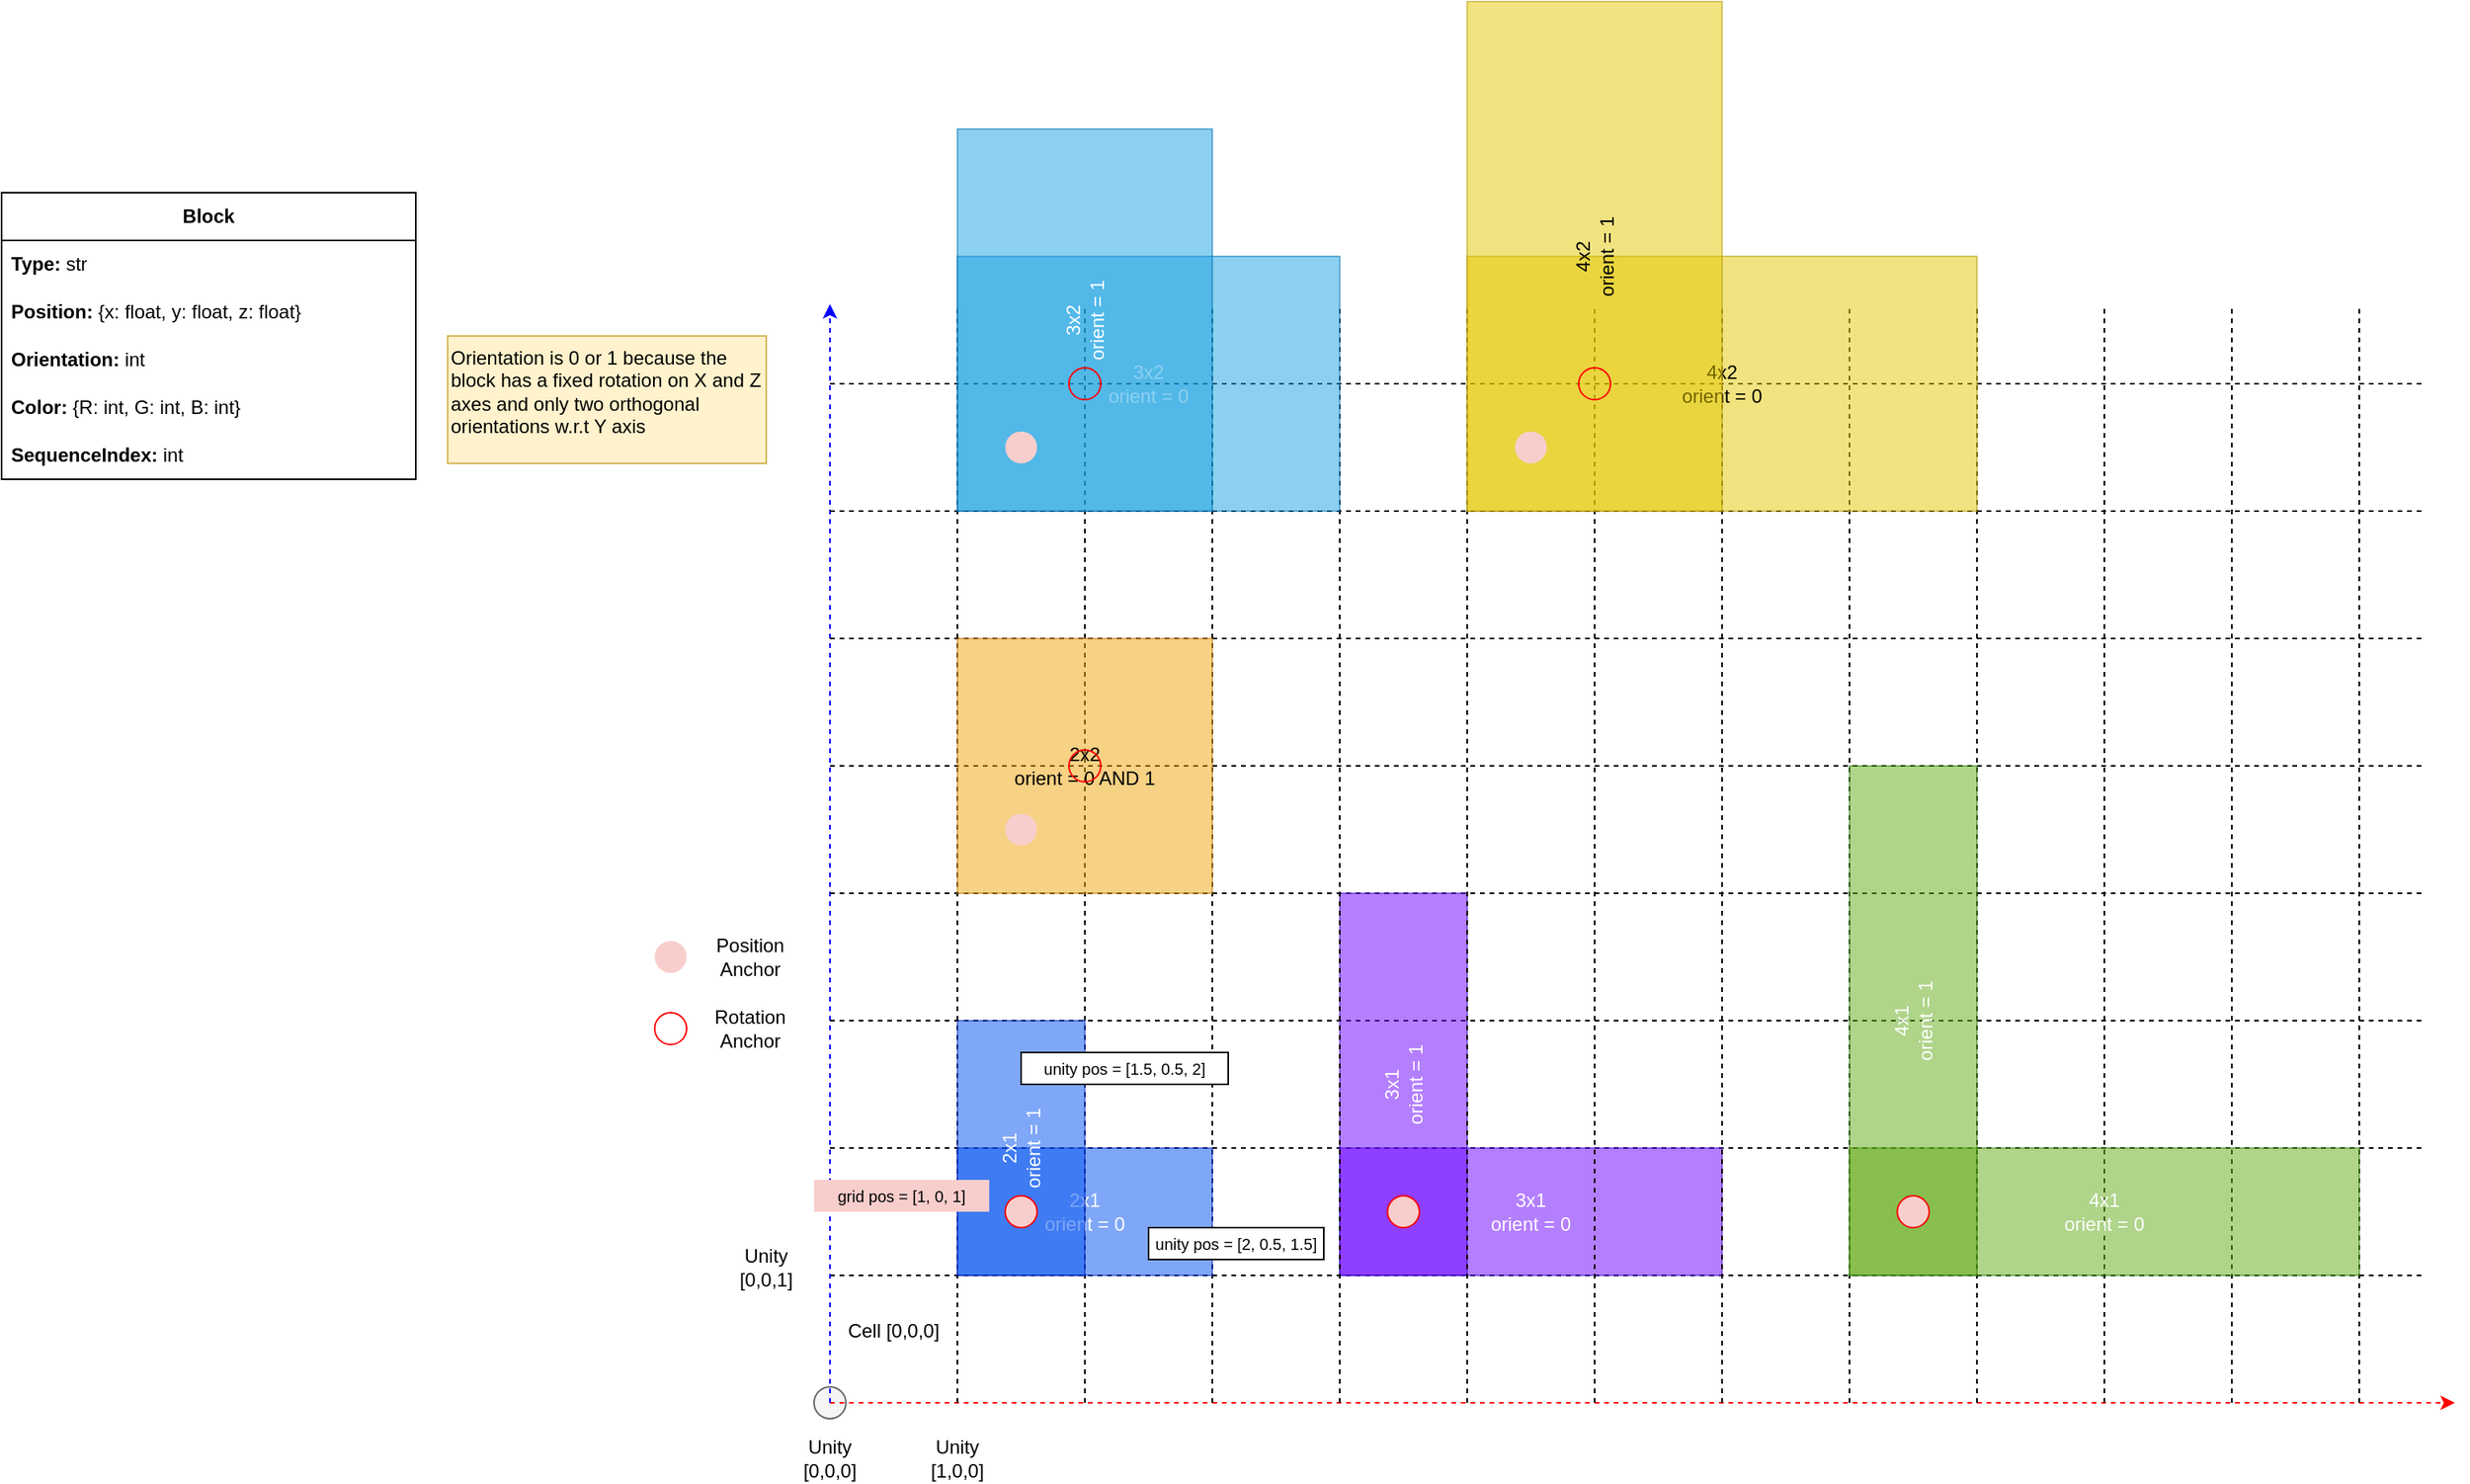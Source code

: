 <mxfile version="20.7.4" type="device" pages="3"><diagram id="F12JZfYXKcY45n_DoZql" name="Block Environment"><mxGraphModel dx="2060" dy="2082" grid="1" gridSize="10" guides="1" tooltips="1" connect="1" arrows="1" fold="1" page="1" pageScale="1" pageWidth="1600" pageHeight="900" math="0" shadow="0"><root><mxCell id="0"/><mxCell id="1" parent="0"/><mxCell id="68_xG1gNsQ3H1-Qj5Mpm-24" value="" style="ellipse;whiteSpace=wrap;html=1;aspect=fixed;connectable=0;allowArrows=0;fillColor=#f5f5f5;fontColor=#333333;strokeColor=#666666;" vertex="1" parent="1"><mxGeometry x="550" y="790" width="20" height="20" as="geometry"/></mxCell><mxCell id="hAvPR3kHlmy_cGv-ftQP-1" value="&lt;b&gt;Block&lt;/b&gt;" style="swimlane;fontStyle=0;childLayout=stackLayout;horizontal=1;startSize=30;horizontalStack=0;resizeParent=1;resizeParentMax=0;resizeLast=0;collapsible=1;marginBottom=0;whiteSpace=wrap;html=1;" parent="1" vertex="1"><mxGeometry x="40" y="40" width="260" height="180" as="geometry"/></mxCell><mxCell id="hAvPR3kHlmy_cGv-ftQP-2" value="&lt;b&gt;Type:&lt;/b&gt; str" style="text;strokeColor=none;fillColor=none;align=left;verticalAlign=middle;spacingLeft=4;spacingRight=4;overflow=hidden;points=[[0,0.5],[1,0.5]];portConstraint=eastwest;rotatable=0;whiteSpace=wrap;html=1;" parent="hAvPR3kHlmy_cGv-ftQP-1" vertex="1"><mxGeometry y="30" width="260" height="30" as="geometry"/></mxCell><mxCell id="hAvPR3kHlmy_cGv-ftQP-3" value="&lt;b&gt;Position:&lt;/b&gt; {x: float, y: float, z: float}&amp;nbsp;" style="text;strokeColor=none;fillColor=none;align=left;verticalAlign=middle;spacingLeft=4;spacingRight=4;overflow=hidden;points=[[0,0.5],[1,0.5]];portConstraint=eastwest;rotatable=0;whiteSpace=wrap;html=1;" parent="hAvPR3kHlmy_cGv-ftQP-1" vertex="1"><mxGeometry y="60" width="260" height="30" as="geometry"/></mxCell><mxCell id="KosSpZD3ncUlgxf-VwmN-1" value="&lt;b&gt;Orientation: &lt;/b&gt;int" style="text;strokeColor=none;fillColor=none;align=left;verticalAlign=middle;spacingLeft=4;spacingRight=4;overflow=hidden;points=[[0,0.5],[1,0.5]];portConstraint=eastwest;rotatable=0;whiteSpace=wrap;html=1;" parent="hAvPR3kHlmy_cGv-ftQP-1" vertex="1"><mxGeometry y="90" width="260" height="30" as="geometry"/></mxCell><mxCell id="hAvPR3kHlmy_cGv-ftQP-5" value="&lt;b&gt;Color:&lt;/b&gt;&amp;nbsp;{R: int, G: int, B: int}" style="text;strokeColor=none;fillColor=none;align=left;verticalAlign=middle;spacingLeft=4;spacingRight=4;overflow=hidden;points=[[0,0.5],[1,0.5]];portConstraint=eastwest;rotatable=0;whiteSpace=wrap;html=1;" parent="hAvPR3kHlmy_cGv-ftQP-1" vertex="1"><mxGeometry y="120" width="260" height="30" as="geometry"/></mxCell><mxCell id="hAvPR3kHlmy_cGv-ftQP-4" value="&lt;b&gt;SequenceIndex:&lt;/b&gt; int" style="text;strokeColor=none;fillColor=none;align=left;verticalAlign=middle;spacingLeft=4;spacingRight=4;overflow=hidden;points=[[0,0.5],[1,0.5]];portConstraint=eastwest;rotatable=0;whiteSpace=wrap;html=1;" parent="hAvPR3kHlmy_cGv-ftQP-1" vertex="1"><mxGeometry y="150" width="260" height="30" as="geometry"/></mxCell><mxCell id="gbmZhqpwLv1sCHuPzr3j-1" value="Orientation is 0 or 1 because the block has a fixed rotation on X and Z axes and only two orthogonal orientations w.r.t Y axis" style="rounded=0;whiteSpace=wrap;html=1;strokeColor=#d6b656;strokeWidth=1;fontSize=12;fillColor=#fff2cc;verticalAlign=top;align=left;" parent="1" vertex="1"><mxGeometry x="320" y="130" width="200" height="80" as="geometry"/></mxCell><mxCell id="68_xG1gNsQ3H1-Qj5Mpm-1" value="" style="endArrow=none;dashed=1;html=1;rounded=0;" edge="1" parent="1"><mxGeometry width="50" height="50" relative="1" as="geometry"><mxPoint x="560" y="720" as="sourcePoint"/><mxPoint x="1560" y="720" as="targetPoint"/></mxGeometry></mxCell><mxCell id="68_xG1gNsQ3H1-Qj5Mpm-2" value="" style="endArrow=classic;dashed=1;html=1;rounded=0;endFill=1;strokeColor=#FF0000;" edge="1" parent="1"><mxGeometry width="50" height="50" relative="1" as="geometry"><mxPoint x="560" y="800" as="sourcePoint"/><mxPoint x="1580" y="800" as="targetPoint"/></mxGeometry></mxCell><mxCell id="68_xG1gNsQ3H1-Qj5Mpm-4" value="" style="endArrow=classic;dashed=1;html=1;rounded=0;startArrow=none;strokeColor=#0000FF;endFill=1;" edge="1" parent="1"><mxGeometry width="50" height="50" relative="1" as="geometry"><mxPoint x="560" y="800" as="sourcePoint"/><mxPoint x="560" y="110" as="targetPoint"/></mxGeometry></mxCell><mxCell id="68_xG1gNsQ3H1-Qj5Mpm-6" value="" style="endArrow=none;dashed=1;html=1;rounded=0;" edge="1" parent="1"><mxGeometry width="50" height="50" relative="1" as="geometry"><mxPoint x="640" y="800" as="sourcePoint"/><mxPoint x="640" y="110" as="targetPoint"/></mxGeometry></mxCell><mxCell id="68_xG1gNsQ3H1-Qj5Mpm-7" value="" style="endArrow=none;dashed=1;html=1;rounded=0;" edge="1" parent="1"><mxGeometry width="50" height="50" relative="1" as="geometry"><mxPoint x="720" y="800" as="sourcePoint"/><mxPoint x="720" y="110" as="targetPoint"/></mxGeometry></mxCell><mxCell id="68_xG1gNsQ3H1-Qj5Mpm-8" value="" style="endArrow=none;dashed=1;html=1;rounded=0;" edge="1" parent="1"><mxGeometry width="50" height="50" relative="1" as="geometry"><mxPoint x="560" y="640" as="sourcePoint"/><mxPoint x="1560" y="640" as="targetPoint"/></mxGeometry></mxCell><mxCell id="68_xG1gNsQ3H1-Qj5Mpm-9" value="" style="endArrow=none;dashed=1;html=1;rounded=0;" edge="1" parent="1"><mxGeometry width="50" height="50" relative="1" as="geometry"><mxPoint x="560" y="560" as="sourcePoint"/><mxPoint x="1560" y="560" as="targetPoint"/></mxGeometry></mxCell><mxCell id="68_xG1gNsQ3H1-Qj5Mpm-10" value="" style="endArrow=none;dashed=1;html=1;rounded=0;" edge="1" parent="1"><mxGeometry width="50" height="50" relative="1" as="geometry"><mxPoint x="560" y="480" as="sourcePoint"/><mxPoint x="1560" y="480" as="targetPoint"/></mxGeometry></mxCell><mxCell id="68_xG1gNsQ3H1-Qj5Mpm-11" value="" style="endArrow=none;dashed=1;html=1;rounded=0;" edge="1" parent="1"><mxGeometry width="50" height="50" relative="1" as="geometry"><mxPoint x="800" y="800" as="sourcePoint"/><mxPoint x="800" y="110" as="targetPoint"/></mxGeometry></mxCell><mxCell id="68_xG1gNsQ3H1-Qj5Mpm-13" value="2x1&lt;br&gt;orient = 0" style="whiteSpace=wrap;html=1;fillColor=#0050ef;fontColor=#ffffff;strokeColor=#001DBC;opacity=50;" vertex="1" parent="1"><mxGeometry x="640" y="640" width="160" height="80" as="geometry"/></mxCell><mxCell id="68_xG1gNsQ3H1-Qj5Mpm-14" value="Cell [0,0,0]" style="text;html=1;strokeColor=none;fillColor=none;align=center;verticalAlign=middle;whiteSpace=wrap;rounded=0;" vertex="1" parent="1"><mxGeometry x="570" y="740" width="60" height="30" as="geometry"/></mxCell><mxCell id="68_xG1gNsQ3H1-Qj5Mpm-17" value="" style="ellipse;whiteSpace=wrap;html=1;aspect=fixed;fillColor=none;strokeColor=#FF0000;" vertex="1" parent="1"><mxGeometry x="450" y="555" width="20" height="20" as="geometry"/></mxCell><mxCell id="68_xG1gNsQ3H1-Qj5Mpm-18" value="Rotation Anchor" style="text;html=1;strokeColor=none;fillColor=none;align=center;verticalAlign=middle;whiteSpace=wrap;rounded=0;" vertex="1" parent="1"><mxGeometry x="480" y="550" width="60" height="30" as="geometry"/></mxCell><mxCell id="68_xG1gNsQ3H1-Qj5Mpm-20" value="2x1&lt;br&gt;orient = 1" style="whiteSpace=wrap;html=1;fillColor=#0050ef;fontColor=#ffffff;strokeColor=#001DBC;opacity=50;rotation=-90;" vertex="1" parent="1"><mxGeometry x="600" y="600" width="160" height="80" as="geometry"/></mxCell><mxCell id="68_xG1gNsQ3H1-Qj5Mpm-16" value="" style="ellipse;whiteSpace=wrap;html=1;aspect=fixed;fillColor=#f8cecc;strokeColor=#FF0000;" vertex="1" parent="1"><mxGeometry x="670" y="670" width="20" height="20" as="geometry"/></mxCell><mxCell id="68_xG1gNsQ3H1-Qj5Mpm-21" value="Unity [0,0,0]" style="text;html=1;strokeColor=none;fillColor=none;align=center;verticalAlign=middle;whiteSpace=wrap;rounded=0;" vertex="1" parent="1"><mxGeometry x="530" y="820" width="60" height="30" as="geometry"/></mxCell><mxCell id="68_xG1gNsQ3H1-Qj5Mpm-23" value="" style="endArrow=none;dashed=1;html=1;rounded=0;" edge="1" parent="1"><mxGeometry width="50" height="50" relative="1" as="geometry"><mxPoint x="560" y="800" as="sourcePoint"/><mxPoint x="560" y="800" as="targetPoint"/></mxGeometry></mxCell><mxCell id="68_xG1gNsQ3H1-Qj5Mpm-25" value="Unity [1,0,0]" style="text;html=1;strokeColor=none;fillColor=none;align=center;verticalAlign=middle;whiteSpace=wrap;rounded=0;" vertex="1" parent="1"><mxGeometry x="610" y="820" width="60" height="30" as="geometry"/></mxCell><mxCell id="68_xG1gNsQ3H1-Qj5Mpm-26" value="unity pos = [2, 0.5, 1.5]" style="rounded=0;whiteSpace=wrap;html=1;connectable=0;allowArrows=0;fontSize=10;" vertex="1" parent="1"><mxGeometry x="760" y="690" width="110" height="20" as="geometry"/></mxCell><mxCell id="68_xG1gNsQ3H1-Qj5Mpm-27" value="unity pos = [1.5, 0.5, 2]" style="rounded=0;whiteSpace=wrap;html=1;connectable=0;allowArrows=0;fontSize=10;" vertex="1" parent="1"><mxGeometry x="680" y="580" width="130" height="20" as="geometry"/></mxCell><mxCell id="68_xG1gNsQ3H1-Qj5Mpm-28" value="Unity [0,0,1]" style="text;html=1;strokeColor=none;fillColor=none;align=center;verticalAlign=middle;whiteSpace=wrap;rounded=0;" vertex="1" parent="1"><mxGeometry x="490" y="700" width="60" height="30" as="geometry"/></mxCell><mxCell id="68_xG1gNsQ3H1-Qj5Mpm-29" value="grid pos = [1, 0, 1]" style="rounded=0;whiteSpace=wrap;html=1;connectable=0;allowArrows=0;fontSize=10;fillColor=#f8cecc;strokeColor=none;" vertex="1" parent="1"><mxGeometry x="550" y="660" width="110" height="20" as="geometry"/></mxCell><mxCell id="68_xG1gNsQ3H1-Qj5Mpm-39" value="3x1&lt;br&gt;orient = 0" style="whiteSpace=wrap;html=1;fillColor=#6a00ff;fontColor=#ffffff;strokeColor=#3700CC;opacity=50;" vertex="1" parent="1"><mxGeometry x="880" y="640" width="240" height="80" as="geometry"/></mxCell><mxCell id="68_xG1gNsQ3H1-Qj5Mpm-40" value="3x1&lt;br&gt;orient = 1" style="whiteSpace=wrap;html=1;fillColor=#6a00ff;fontColor=#ffffff;strokeColor=#3700CC;opacity=50;rotation=-90;" vertex="1" parent="1"><mxGeometry x="800" y="560" width="240" height="80" as="geometry"/></mxCell><mxCell id="68_xG1gNsQ3H1-Qj5Mpm-41" value="" style="ellipse;whiteSpace=wrap;html=1;aspect=fixed;fillColor=#f8cecc;strokeColor=#FF0000;" vertex="1" parent="1"><mxGeometry x="910" y="670" width="20" height="20" as="geometry"/></mxCell><mxCell id="68_xG1gNsQ3H1-Qj5Mpm-12" value="" style="endArrow=none;dashed=1;html=1;rounded=0;" edge="1" parent="1"><mxGeometry width="50" height="50" relative="1" as="geometry"><mxPoint x="880" y="800" as="sourcePoint"/><mxPoint x="880" y="110" as="targetPoint"/></mxGeometry></mxCell><mxCell id="68_xG1gNsQ3H1-Qj5Mpm-30" value="" style="endArrow=none;dashed=1;html=1;rounded=0;" edge="1" parent="1"><mxGeometry width="50" height="50" relative="1" as="geometry"><mxPoint x="960" y="800" as="sourcePoint"/><mxPoint x="960" y="110" as="targetPoint"/></mxGeometry></mxCell><mxCell id="68_xG1gNsQ3H1-Qj5Mpm-31" value="" style="endArrow=none;dashed=1;html=1;rounded=0;" edge="1" parent="1"><mxGeometry width="50" height="50" relative="1" as="geometry"><mxPoint x="1040" y="800" as="sourcePoint"/><mxPoint x="1040" y="110" as="targetPoint"/></mxGeometry></mxCell><mxCell id="68_xG1gNsQ3H1-Qj5Mpm-32" value="" style="endArrow=none;dashed=1;html=1;rounded=0;" edge="1" parent="1"><mxGeometry width="50" height="50" relative="1" as="geometry"><mxPoint x="1120" y="800" as="sourcePoint"/><mxPoint x="1120" y="110" as="targetPoint"/></mxGeometry></mxCell><mxCell id="68_xG1gNsQ3H1-Qj5Mpm-33" value="" style="endArrow=none;dashed=1;html=1;rounded=0;" edge="1" parent="1"><mxGeometry width="50" height="50" relative="1" as="geometry"><mxPoint x="1200" y="800" as="sourcePoint"/><mxPoint x="1200" y="110" as="targetPoint"/></mxGeometry></mxCell><mxCell id="68_xG1gNsQ3H1-Qj5Mpm-34" value="" style="endArrow=none;dashed=1;html=1;rounded=0;" edge="1" parent="1"><mxGeometry width="50" height="50" relative="1" as="geometry"><mxPoint x="1280" y="800" as="sourcePoint"/><mxPoint x="1280" y="110" as="targetPoint"/></mxGeometry></mxCell><mxCell id="68_xG1gNsQ3H1-Qj5Mpm-35" value="" style="endArrow=none;dashed=1;html=1;rounded=0;" edge="1" parent="1"><mxGeometry width="50" height="50" relative="1" as="geometry"><mxPoint x="1360" y="800" as="sourcePoint"/><mxPoint x="1360" y="110" as="targetPoint"/></mxGeometry></mxCell><mxCell id="68_xG1gNsQ3H1-Qj5Mpm-36" value="" style="endArrow=none;dashed=1;html=1;rounded=0;" edge="1" parent="1"><mxGeometry width="50" height="50" relative="1" as="geometry"><mxPoint x="1440" y="800" as="sourcePoint"/><mxPoint x="1440" y="110" as="targetPoint"/></mxGeometry></mxCell><mxCell id="68_xG1gNsQ3H1-Qj5Mpm-37" value="" style="endArrow=none;dashed=1;html=1;rounded=0;" edge="1" parent="1"><mxGeometry width="50" height="50" relative="1" as="geometry"><mxPoint x="1520" y="800" as="sourcePoint"/><mxPoint x="1520" y="110" as="targetPoint"/></mxGeometry></mxCell><mxCell id="68_xG1gNsQ3H1-Qj5Mpm-43" value="" style="endArrow=none;dashed=1;html=1;rounded=0;" edge="1" parent="1"><mxGeometry width="50" height="50" relative="1" as="geometry"><mxPoint x="560" y="400" as="sourcePoint"/><mxPoint x="1560" y="400" as="targetPoint"/></mxGeometry></mxCell><mxCell id="68_xG1gNsQ3H1-Qj5Mpm-44" value="" style="endArrow=none;dashed=1;html=1;rounded=0;" edge="1" parent="1"><mxGeometry width="50" height="50" relative="1" as="geometry"><mxPoint x="560" y="320" as="sourcePoint"/><mxPoint x="1560" y="320" as="targetPoint"/></mxGeometry></mxCell><mxCell id="68_xG1gNsQ3H1-Qj5Mpm-45" value="" style="endArrow=none;dashed=1;html=1;rounded=0;" edge="1" parent="1"><mxGeometry width="50" height="50" relative="1" as="geometry"><mxPoint x="560" y="240" as="sourcePoint"/><mxPoint x="1560" y="240" as="targetPoint"/></mxGeometry></mxCell><mxCell id="68_xG1gNsQ3H1-Qj5Mpm-46" value="" style="endArrow=none;dashed=1;html=1;rounded=0;" edge="1" parent="1"><mxGeometry width="50" height="50" relative="1" as="geometry"><mxPoint x="560" y="160" as="sourcePoint"/><mxPoint x="1560" y="160" as="targetPoint"/></mxGeometry></mxCell><mxCell id="68_xG1gNsQ3H1-Qj5Mpm-47" value="4x1&lt;br&gt;orient = 0" style="whiteSpace=wrap;html=1;fillColor=#60a917;fontColor=#ffffff;strokeColor=#2D7600;opacity=50;" vertex="1" parent="1"><mxGeometry x="1200" y="640" width="320" height="80" as="geometry"/></mxCell><mxCell id="68_xG1gNsQ3H1-Qj5Mpm-48" value="4x1&lt;br&gt;orient = 1" style="whiteSpace=wrap;html=1;fillColor=#60a917;fontColor=#ffffff;strokeColor=#2D7600;opacity=50;rotation=-90;" vertex="1" parent="1"><mxGeometry x="1080" y="520" width="320" height="80" as="geometry"/></mxCell><mxCell id="68_xG1gNsQ3H1-Qj5Mpm-49" value="" style="ellipse;whiteSpace=wrap;html=1;aspect=fixed;fillColor=#f8cecc;strokeColor=#FF0000;" vertex="1" parent="1"><mxGeometry x="1230" y="670" width="20" height="20" as="geometry"/></mxCell><mxCell id="68_xG1gNsQ3H1-Qj5Mpm-51" value="2x2&lt;br&gt;orient = 0 AND 1" style="whiteSpace=wrap;html=1;fillColor=#f0a30a;fontColor=#000000;strokeColor=#BD7000;opacity=50;" vertex="1" parent="1"><mxGeometry x="640" y="320" width="160" height="160" as="geometry"/></mxCell><mxCell id="68_xG1gNsQ3H1-Qj5Mpm-52" value="" style="ellipse;whiteSpace=wrap;html=1;aspect=fixed;fillColor=#f8cecc;strokeColor=none;" vertex="1" parent="1"><mxGeometry x="450" y="510" width="20" height="20" as="geometry"/></mxCell><mxCell id="68_xG1gNsQ3H1-Qj5Mpm-53" value="Position Anchor" style="text;html=1;strokeColor=none;fillColor=none;align=center;verticalAlign=middle;whiteSpace=wrap;rounded=0;" vertex="1" parent="1"><mxGeometry x="480" y="505" width="60" height="30" as="geometry"/></mxCell><mxCell id="68_xG1gNsQ3H1-Qj5Mpm-54" value="" style="ellipse;whiteSpace=wrap;html=1;aspect=fixed;fillColor=#f8cecc;strokeColor=none;" vertex="1" parent="1"><mxGeometry x="670" y="430" width="20" height="20" as="geometry"/></mxCell><mxCell id="68_xG1gNsQ3H1-Qj5Mpm-55" value="" style="ellipse;whiteSpace=wrap;html=1;aspect=fixed;fillColor=none;strokeColor=#FF0000;" vertex="1" parent="1"><mxGeometry x="710" y="390" width="20" height="20" as="geometry"/></mxCell><mxCell id="68_xG1gNsQ3H1-Qj5Mpm-56" value="3x2&lt;br&gt;orient = 0" style="whiteSpace=wrap;html=1;fillColor=#1ba1e2;fontColor=#ffffff;strokeColor=#006EAF;opacity=50;" vertex="1" parent="1"><mxGeometry x="640" y="80" width="240" height="160" as="geometry"/></mxCell><mxCell id="68_xG1gNsQ3H1-Qj5Mpm-57" value="3x2&lt;br&gt;orient = 1" style="whiteSpace=wrap;html=1;fillColor=#1ba1e2;fontColor=#ffffff;strokeColor=#006EAF;opacity=50;rotation=-90;" vertex="1" parent="1"><mxGeometry x="600" y="40" width="240" height="160" as="geometry"/></mxCell><mxCell id="68_xG1gNsQ3H1-Qj5Mpm-58" value="" style="ellipse;whiteSpace=wrap;html=1;aspect=fixed;fillColor=#f8cecc;strokeColor=none;" vertex="1" parent="1"><mxGeometry x="670" y="190" width="20" height="20" as="geometry"/></mxCell><mxCell id="68_xG1gNsQ3H1-Qj5Mpm-59" value="" style="ellipse;whiteSpace=wrap;html=1;aspect=fixed;fillColor=none;strokeColor=#FF0000;" vertex="1" parent="1"><mxGeometry x="710" y="150" width="20" height="20" as="geometry"/></mxCell><mxCell id="68_xG1gNsQ3H1-Qj5Mpm-60" value="4x2&lt;br&gt;orient = 0" style="whiteSpace=wrap;html=1;fillColor=#e3c800;fontColor=#000000;strokeColor=#B09500;opacity=50;" vertex="1" parent="1"><mxGeometry x="960" y="80" width="320" height="160" as="geometry"/></mxCell><mxCell id="68_xG1gNsQ3H1-Qj5Mpm-61" value="4x2&lt;br&gt;orient = 1" style="whiteSpace=wrap;html=1;fillColor=#e3c800;fontColor=#000000;strokeColor=#B09500;opacity=50;rotation=-90;" vertex="1" parent="1"><mxGeometry x="880" width="320" height="160" as="geometry"/></mxCell><mxCell id="68_xG1gNsQ3H1-Qj5Mpm-62" value="" style="ellipse;whiteSpace=wrap;html=1;aspect=fixed;fillColor=#f8cecc;strokeColor=none;" vertex="1" parent="1"><mxGeometry x="990" y="190" width="20" height="20" as="geometry"/></mxCell><mxCell id="68_xG1gNsQ3H1-Qj5Mpm-63" value="" style="ellipse;whiteSpace=wrap;html=1;aspect=fixed;fillColor=none;strokeColor=#FF0000;" vertex="1" parent="1"><mxGeometry x="1030" y="150" width="20" height="20" as="geometry"/></mxCell></root></mxGraphModel></diagram><diagram id="WRuSnYGcAvYKLhUB0kVh" name="UX wireframes"><mxGraphModel dx="1593" dy="929" grid="1" gridSize="10" guides="1" tooltips="1" connect="1" arrows="1" fold="1" page="1" pageScale="1" pageWidth="1600" pageHeight="900" math="0" shadow="0"><root><mxCell id="0"/><mxCell id="1" parent="0"/><mxCell id="hewYX5v-Wwz6OvOMDls4-1" value="" style="shape=parallelogram;perimeter=parallelogramPerimeter;whiteSpace=wrap;html=1;fixedSize=1;fillColor=#d5e8d4;strokeColor=#82b366;size=330;" vertex="1" parent="1"><mxGeometry x="80" y="120" width="1400" height="640" as="geometry"/></mxCell><mxCell id="hewYX5v-Wwz6OvOMDls4-2" value="" style="shape=cube;whiteSpace=wrap;html=1;boundedLbl=1;backgroundOutline=1;darkOpacity=0.05;darkOpacity2=0.1;fillColor=#f5f5f5;fontColor=#333333;strokeColor=#666666;opacity=50;" vertex="1" parent="1"><mxGeometry x="710" y="390" width="100" height="50" as="geometry"/></mxCell><mxCell id="hewYX5v-Wwz6OvOMDls4-3" value="" style="shape=flexArrow;endArrow=classic;html=1;rounded=0;fillColor=#000000;strokeColor=#FFFFFF;width=10.278;endSize=15.608;" edge="1" parent="1"><mxGeometry x="-1" y="289" width="50" height="50" relative="1" as="geometry"><mxPoint x="810" y="465" as="sourcePoint"/><mxPoint x="770" y="415" as="targetPoint"/><mxPoint x="76" y="-134" as="offset"/></mxGeometry></mxCell><mxCell id="hewYX5v-Wwz6OvOMDls4-4" value="" style="rounded=1;whiteSpace=wrap;html=1;fillColor=#f5f5f5;strokeColor=#666666;fontColor=#333333;" vertex="1" parent="1"><mxGeometry x="440" y="690" width="620" height="200" as="geometry"/></mxCell><mxCell id="hewYX5v-Wwz6OvOMDls4-5" value="" style="shape=parallelogram;perimeter=parallelogramPerimeter;whiteSpace=wrap;html=1;fixedSize=1;fillColor=#d5e8d4;strokeColor=#82b366;size=330;" vertex="1" parent="1"><mxGeometry x="1680" y="120" width="1400" height="640" as="geometry"/></mxCell><mxCell id="hewYX5v-Wwz6OvOMDls4-6" value="" style="shape=cube;whiteSpace=wrap;html=1;boundedLbl=1;backgroundOutline=1;darkOpacity=0.05;darkOpacity2=0.1;fillColor=#f5f5f5;fontColor=#333333;strokeColor=#666666;opacity=50;" vertex="1" parent="1"><mxGeometry x="2310" y="390" width="100" height="50" as="geometry"/></mxCell><mxCell id="hewYX5v-Wwz6OvOMDls4-7" value="" style="shape=flexArrow;endArrow=classic;html=1;rounded=0;fillColor=#000000;strokeColor=#FFFFFF;width=10.278;endSize=15.608;" edge="1" parent="1"><mxGeometry x="-1" y="289" width="50" height="50" relative="1" as="geometry"><mxPoint x="2410" y="465" as="sourcePoint"/><mxPoint x="2370" y="415" as="targetPoint"/><mxPoint x="76" y="-134" as="offset"/></mxGeometry></mxCell><mxCell id="hewYX5v-Wwz6OvOMDls4-8" value="" style="rounded=1;whiteSpace=wrap;html=1;fillColor=#f5f5f5;strokeColor=#666666;fontColor=#333333;" vertex="1" parent="1"><mxGeometry x="2040" y="770" width="620" height="120" as="geometry"/></mxCell><mxCell id="hewYX5v-Wwz6OvOMDls4-9" value="" style="shape=cube;whiteSpace=wrap;html=1;boundedLbl=1;backgroundOutline=1;darkOpacity=0.05;darkOpacity2=0.1;fillColor=#0050ef;fontColor=#ffffff;strokeColor=#001DBC;" vertex="1" parent="1"><mxGeometry x="2250" y="800" width="100" height="50" as="geometry"/></mxCell><mxCell id="hewYX5v-Wwz6OvOMDls4-10" value="" style="shape=cube;whiteSpace=wrap;html=1;boundedLbl=1;backgroundOutline=1;darkOpacity=0.05;darkOpacity2=0.1;fillColor=#e51400;fontColor=#ffffff;strokeColor=#B20000;" vertex="1" parent="1"><mxGeometry x="2140" y="800" width="70" height="50" as="geometry"/></mxCell><mxCell id="hewYX5v-Wwz6OvOMDls4-11" value="" style="shape=cube;whiteSpace=wrap;html=1;boundedLbl=1;backgroundOutline=1;darkOpacity=0.05;darkOpacity2=0.1;fillColor=#e3c800;fontColor=#000000;strokeColor=#B09500;" vertex="1" parent="1"><mxGeometry x="2370" y="800" width="120" height="50" as="geometry"/></mxCell><mxCell id="hewYX5v-Wwz6OvOMDls4-12" value="1" style="text;html=1;strokeColor=none;fillColor=none;align=center;verticalAlign=middle;whiteSpace=wrap;rounded=0;fontStyle=1;fontSize=30;" vertex="1" parent="1"><mxGeometry x="2150" y="860" width="60" height="30" as="geometry"/></mxCell><mxCell id="hewYX5v-Wwz6OvOMDls4-13" value="2&lt;span style=&quot;color: rgba(0, 0, 0, 0); font-family: monospace; font-size: 0px; font-weight: 400; text-align: start;&quot;&gt;%3CmxGraphModel%3E%3Croot%3E%3CmxCell%20id%3D%220%22%2F%3E%3CmxCell%20id%3D%221%22%20parent%3D%220%22%2F%3E%3CmxCell%20id%3D%222%22%20value%3D%221%22%20style%3D%22text%3Bhtml%3D1%3BstrokeColor%3Dnone%3BfillColor%3Dnone%3Balign%3Dcenter%3BverticalAlign%3Dmiddle%3BwhiteSpace%3Dwrap%3Brounded%3D0%3BfontStyle%3D1%3BfontSize%3D30%3B%22%20vertex%3D%221%22%20parent%3D%221%22%3E%3CmxGeometry%20x%3D%22430%22%20y%3D%22720%22%20width%3D%2260%22%20height%3D%2230%22%20as%3D%22geometry%22%2F%3E%3C%2FmxCell%3E%3C%2Froot%3E%3C%2FmxGraphModel%3E&lt;/span&gt;" style="text;html=1;strokeColor=none;fillColor=none;align=center;verticalAlign=middle;whiteSpace=wrap;rounded=0;fontStyle=1;fontSize=30;" vertex="1" parent="1"><mxGeometry x="2280" y="860" width="60" height="30" as="geometry"/></mxCell><mxCell id="hewYX5v-Wwz6OvOMDls4-14" value="3" style="text;html=1;strokeColor=none;fillColor=none;align=center;verticalAlign=middle;whiteSpace=wrap;rounded=0;fontStyle=1;fontSize=30;" vertex="1" parent="1"><mxGeometry x="2400" y="860" width="60" height="30" as="geometry"/></mxCell><mxCell id="hewYX5v-Wwz6OvOMDls4-15" value="Insert Block" style="rounded=0;whiteSpace=wrap;html=1;fontSize=23;fontStyle=1;strokeWidth=1;" vertex="1" parent="1"><mxGeometry x="470" y="710" width="100" height="100" as="geometry"/></mxCell><mxCell id="hewYX5v-Wwz6OvOMDls4-16" value="Remove Block" style="rounded=0;whiteSpace=wrap;html=1;fontSize=23;fontStyle=1" vertex="1" parent="1"><mxGeometry x="600" y="710" width="100" height="100" as="geometry"/></mxCell><mxCell id="hewYX5v-Wwz6OvOMDls4-17" value="Numbers select &quot;maker mode&quot;" style="rounded=0;whiteSpace=wrap;html=1;strokeColor=#d6b656;strokeWidth=1;fontSize=12;fillColor=#fff2cc;verticalAlign=top;align=left;" vertex="1" parent="1"><mxGeometry x="240" y="770" width="120" height="60" as="geometry"/></mxCell><mxCell id="hewYX5v-Wwz6OvOMDls4-18" value="Insert Block" style="rounded=0;whiteSpace=wrap;html=1;fontSize=23;fontStyle=1;strokeColor=#FF9900;strokeWidth=5;" vertex="1" parent="1"><mxGeometry x="1620" y="10" width="100" height="100" as="geometry"/></mxCell><mxCell id="hewYX5v-Wwz6OvOMDls4-19" value="" style="ellipse;whiteSpace=wrap;html=1;aspect=fixed;strokeColor=#666666;strokeWidth=1;fontSize=12;fillColor=#f5f5f5;fontColor=#333333;" vertex="1" parent="1"><mxGeometry x="1500" y="10" width="80" height="80" as="geometry"/></mxCell><mxCell id="hewYX5v-Wwz6OvOMDls4-20" value="" style="group" vertex="1" connectable="0" parent="1"><mxGeometry x="1520" y="25" width="50" height="50" as="geometry"/></mxCell><mxCell id="hewYX5v-Wwz6OvOMDls4-21" value="" style="endArrow=classic;html=1;rounded=0;strokeColor=#001DBC;fontSize=12;fillColor=#0050ef;" edge="1" parent="hewYX5v-Wwz6OvOMDls4-20"><mxGeometry width="50" height="50" relative="1" as="geometry"><mxPoint x="18.75" y="31.25" as="sourcePoint"/><mxPoint x="50" y="31.25" as="targetPoint"/></mxGeometry></mxCell><mxCell id="hewYX5v-Wwz6OvOMDls4-22" value="" style="endArrow=classic;html=1;rounded=0;strokeColor=#B20000;fontSize=12;fillColor=#e51400;" edge="1" parent="hewYX5v-Wwz6OvOMDls4-20"><mxGeometry x="-1" y="-28" width="50" height="50" relative="1" as="geometry"><mxPoint x="18.75" y="31.25" as="sourcePoint"/><mxPoint y="50" as="targetPoint"/><mxPoint x="2" y="-3" as="offset"/></mxGeometry></mxCell><mxCell id="hewYX5v-Wwz6OvOMDls4-23" value="" style="endArrow=classic;html=1;rounded=0;strokeColor=#2D7600;fontSize=12;fillColor=#60a917;" edge="1" parent="hewYX5v-Wwz6OvOMDls4-20"><mxGeometry x="0.333" y="20" width="50" height="50" relative="1" as="geometry"><mxPoint x="18.75" y="31.25" as="sourcePoint"/><mxPoint x="18.75" as="targetPoint"/><mxPoint as="offset"/></mxGeometry></mxCell><mxCell id="hewYX5v-Wwz6OvOMDls4-24" value="1" style="text;html=1;strokeColor=none;fillColor=none;align=center;verticalAlign=middle;whiteSpace=wrap;rounded=0;fontStyle=1;fontSize=30;" vertex="1" parent="1"><mxGeometry x="490" y="840" width="60" height="30" as="geometry"/></mxCell><mxCell id="hewYX5v-Wwz6OvOMDls4-25" value="2&lt;span style=&quot;color: rgba(0, 0, 0, 0); font-family: monospace; font-size: 0px; font-weight: 400; text-align: start;&quot;&gt;%3CmxGraphModel%3E%3Croot%3E%3CmxCell%20id%3D%220%22%2F%3E%3CmxCell%20id%3D%221%22%20parent%3D%220%22%2F%3E%3CmxCell%20id%3D%222%22%20value%3D%221%22%20style%3D%22text%3Bhtml%3D1%3BstrokeColor%3Dnone%3BfillColor%3Dnone%3Balign%3Dcenter%3BverticalAlign%3Dmiddle%3BwhiteSpace%3Dwrap%3Brounded%3D0%3BfontStyle%3D1%3BfontSize%3D30%3B%22%20vertex%3D%221%22%20parent%3D%221%22%3E%3CmxGeometry%20x%3D%22430%22%20y%3D%22720%22%20width%3D%2260%22%20height%3D%2230%22%20as%3D%22geometry%22%2F%3E%3C%2FmxCell%3E%3C%2Froot%3E%3C%2FmxGraphModel%3E&lt;/span&gt;" style="text;html=1;strokeColor=none;fillColor=none;align=center;verticalAlign=middle;whiteSpace=wrap;rounded=0;fontStyle=1;fontSize=30;" vertex="1" parent="1"><mxGeometry x="620" y="840" width="60" height="30" as="geometry"/></mxCell><mxCell id="hewYX5v-Wwz6OvOMDls4-26" value="Middle scroll to zoom&lt;br&gt;&lt;br&gt;Right click to shift view&lt;br&gt;" style="rounded=0;whiteSpace=wrap;html=1;strokeColor=#d6b656;strokeWidth=1;fontSize=12;fillColor=#fff2cc;verticalAlign=top;align=left;" vertex="1" parent="1"><mxGeometry x="880" y="430" width="120" height="80" as="geometry"/></mxCell><mxCell id="hewYX5v-Wwz6OvOMDls4-27" value="Move Block" style="rounded=0;whiteSpace=wrap;html=1;fontSize=23;fontStyle=1" vertex="1" parent="1"><mxGeometry x="720" y="710" width="100" height="100" as="geometry"/></mxCell></root></mxGraphModel></diagram><diagram id="C5RBs43oDa-KdzZeNtuy" name="Reference"><mxGraphModel dx="1434" dy="836" grid="1" gridSize="10" guides="1" tooltips="1" connect="1" arrows="1" fold="1" page="1" pageScale="1" pageWidth="827" pageHeight="1169" math="0" shadow="0"><root><mxCell id="WIyWlLk6GJQsqaUBKTNV-0"/><mxCell id="WIyWlLk6GJQsqaUBKTNV-1" parent="WIyWlLk6GJQsqaUBKTNV-0"/><mxCell id="zkfFHV4jXpPFQw0GAbJ--0" value="Person" style="swimlane;fontStyle=2;align=center;verticalAlign=top;childLayout=stackLayout;horizontal=1;startSize=26;horizontalStack=0;resizeParent=1;resizeLast=0;collapsible=1;marginBottom=0;rounded=0;shadow=0;strokeWidth=1;" parent="WIyWlLk6GJQsqaUBKTNV-1" vertex="1"><mxGeometry x="220" y="120" width="160" height="138" as="geometry"><mxRectangle x="230" y="140" width="160" height="26" as="alternateBounds"/></mxGeometry></mxCell><mxCell id="zkfFHV4jXpPFQw0GAbJ--1" value="Name" style="text;align=left;verticalAlign=top;spacingLeft=4;spacingRight=4;overflow=hidden;rotatable=0;points=[[0,0.5],[1,0.5]];portConstraint=eastwest;" parent="zkfFHV4jXpPFQw0GAbJ--0" vertex="1"><mxGeometry y="26" width="160" height="26" as="geometry"/></mxCell><mxCell id="zkfFHV4jXpPFQw0GAbJ--2" value="Phone Number" style="text;align=left;verticalAlign=top;spacingLeft=4;spacingRight=4;overflow=hidden;rotatable=0;points=[[0,0.5],[1,0.5]];portConstraint=eastwest;rounded=0;shadow=0;html=0;" parent="zkfFHV4jXpPFQw0GAbJ--0" vertex="1"><mxGeometry y="52" width="160" height="26" as="geometry"/></mxCell><mxCell id="zkfFHV4jXpPFQw0GAbJ--3" value="Email Address" style="text;align=left;verticalAlign=top;spacingLeft=4;spacingRight=4;overflow=hidden;rotatable=0;points=[[0,0.5],[1,0.5]];portConstraint=eastwest;rounded=0;shadow=0;html=0;" parent="zkfFHV4jXpPFQw0GAbJ--0" vertex="1"><mxGeometry y="78" width="160" height="26" as="geometry"/></mxCell><mxCell id="zkfFHV4jXpPFQw0GAbJ--4" value="" style="line;html=1;strokeWidth=1;align=left;verticalAlign=middle;spacingTop=-1;spacingLeft=3;spacingRight=3;rotatable=0;labelPosition=right;points=[];portConstraint=eastwest;" parent="zkfFHV4jXpPFQw0GAbJ--0" vertex="1"><mxGeometry y="104" width="160" height="8" as="geometry"/></mxCell><mxCell id="zkfFHV4jXpPFQw0GAbJ--5" value="Purchase Parking Pass" style="text;align=left;verticalAlign=top;spacingLeft=4;spacingRight=4;overflow=hidden;rotatable=0;points=[[0,0.5],[1,0.5]];portConstraint=eastwest;" parent="zkfFHV4jXpPFQw0GAbJ--0" vertex="1"><mxGeometry y="112" width="160" height="26" as="geometry"/></mxCell><mxCell id="zkfFHV4jXpPFQw0GAbJ--6" value="Student" style="swimlane;fontStyle=0;align=center;verticalAlign=top;childLayout=stackLayout;horizontal=1;startSize=26;horizontalStack=0;resizeParent=1;resizeLast=0;collapsible=1;marginBottom=0;rounded=0;shadow=0;strokeWidth=1;" parent="WIyWlLk6GJQsqaUBKTNV-1" vertex="1"><mxGeometry x="120" y="360" width="160" height="138" as="geometry"><mxRectangle x="130" y="380" width="160" height="26" as="alternateBounds"/></mxGeometry></mxCell><mxCell id="zkfFHV4jXpPFQw0GAbJ--7" value="Student Number" style="text;align=left;verticalAlign=top;spacingLeft=4;spacingRight=4;overflow=hidden;rotatable=0;points=[[0,0.5],[1,0.5]];portConstraint=eastwest;" parent="zkfFHV4jXpPFQw0GAbJ--6" vertex="1"><mxGeometry y="26" width="160" height="26" as="geometry"/></mxCell><mxCell id="zkfFHV4jXpPFQw0GAbJ--8" value="Average Mark" style="text;align=left;verticalAlign=top;spacingLeft=4;spacingRight=4;overflow=hidden;rotatable=0;points=[[0,0.5],[1,0.5]];portConstraint=eastwest;rounded=0;shadow=0;html=0;" parent="zkfFHV4jXpPFQw0GAbJ--6" vertex="1"><mxGeometry y="52" width="160" height="26" as="geometry"/></mxCell><mxCell id="zkfFHV4jXpPFQw0GAbJ--9" value="" style="line;html=1;strokeWidth=1;align=left;verticalAlign=middle;spacingTop=-1;spacingLeft=3;spacingRight=3;rotatable=0;labelPosition=right;points=[];portConstraint=eastwest;" parent="zkfFHV4jXpPFQw0GAbJ--6" vertex="1"><mxGeometry y="78" width="160" height="8" as="geometry"/></mxCell><mxCell id="zkfFHV4jXpPFQw0GAbJ--10" value="Is Eligible To Enroll" style="text;align=left;verticalAlign=top;spacingLeft=4;spacingRight=4;overflow=hidden;rotatable=0;points=[[0,0.5],[1,0.5]];portConstraint=eastwest;fontStyle=4" parent="zkfFHV4jXpPFQw0GAbJ--6" vertex="1"><mxGeometry y="86" width="160" height="26" as="geometry"/></mxCell><mxCell id="zkfFHV4jXpPFQw0GAbJ--11" value="Get Seminars Taken" style="text;align=left;verticalAlign=top;spacingLeft=4;spacingRight=4;overflow=hidden;rotatable=0;points=[[0,0.5],[1,0.5]];portConstraint=eastwest;" parent="zkfFHV4jXpPFQw0GAbJ--6" vertex="1"><mxGeometry y="112" width="160" height="26" as="geometry"/></mxCell><mxCell id="zkfFHV4jXpPFQw0GAbJ--12" value="" style="endArrow=block;endSize=10;endFill=0;shadow=0;strokeWidth=1;rounded=0;edgeStyle=elbowEdgeStyle;elbow=vertical;" parent="WIyWlLk6GJQsqaUBKTNV-1" source="zkfFHV4jXpPFQw0GAbJ--6" target="zkfFHV4jXpPFQw0GAbJ--0" edge="1"><mxGeometry width="160" relative="1" as="geometry"><mxPoint x="200" y="203" as="sourcePoint"/><mxPoint x="200" y="203" as="targetPoint"/></mxGeometry></mxCell><mxCell id="zkfFHV4jXpPFQw0GAbJ--13" value="Professor" style="swimlane;fontStyle=0;align=center;verticalAlign=top;childLayout=stackLayout;horizontal=1;startSize=26;horizontalStack=0;resizeParent=1;resizeLast=0;collapsible=1;marginBottom=0;rounded=0;shadow=0;strokeWidth=1;" parent="WIyWlLk6GJQsqaUBKTNV-1" vertex="1"><mxGeometry x="330" y="360" width="160" height="70" as="geometry"><mxRectangle x="340" y="380" width="170" height="26" as="alternateBounds"/></mxGeometry></mxCell><mxCell id="zkfFHV4jXpPFQw0GAbJ--14" value="Salary" style="text;align=left;verticalAlign=top;spacingLeft=4;spacingRight=4;overflow=hidden;rotatable=0;points=[[0,0.5],[1,0.5]];portConstraint=eastwest;" parent="zkfFHV4jXpPFQw0GAbJ--13" vertex="1"><mxGeometry y="26" width="160" height="26" as="geometry"/></mxCell><mxCell id="zkfFHV4jXpPFQw0GAbJ--15" value="" style="line;html=1;strokeWidth=1;align=left;verticalAlign=middle;spacingTop=-1;spacingLeft=3;spacingRight=3;rotatable=0;labelPosition=right;points=[];portConstraint=eastwest;" parent="zkfFHV4jXpPFQw0GAbJ--13" vertex="1"><mxGeometry y="52" width="160" height="8" as="geometry"/></mxCell><mxCell id="zkfFHV4jXpPFQw0GAbJ--16" value="" style="endArrow=block;endSize=10;endFill=0;shadow=0;strokeWidth=1;rounded=0;edgeStyle=elbowEdgeStyle;elbow=vertical;" parent="WIyWlLk6GJQsqaUBKTNV-1" source="zkfFHV4jXpPFQw0GAbJ--13" target="zkfFHV4jXpPFQw0GAbJ--0" edge="1"><mxGeometry width="160" relative="1" as="geometry"><mxPoint x="210" y="373" as="sourcePoint"/><mxPoint x="310" y="271" as="targetPoint"/></mxGeometry></mxCell><mxCell id="zkfFHV4jXpPFQw0GAbJ--17" value="Address" style="swimlane;fontStyle=0;align=center;verticalAlign=top;childLayout=stackLayout;horizontal=1;startSize=26;horizontalStack=0;resizeParent=1;resizeLast=0;collapsible=1;marginBottom=0;rounded=0;shadow=0;strokeWidth=1;" parent="WIyWlLk6GJQsqaUBKTNV-1" vertex="1"><mxGeometry x="508" y="120" width="160" height="216" as="geometry"><mxRectangle x="550" y="140" width="160" height="26" as="alternateBounds"/></mxGeometry></mxCell><mxCell id="zkfFHV4jXpPFQw0GAbJ--18" value="Street" style="text;align=left;verticalAlign=top;spacingLeft=4;spacingRight=4;overflow=hidden;rotatable=0;points=[[0,0.5],[1,0.5]];portConstraint=eastwest;" parent="zkfFHV4jXpPFQw0GAbJ--17" vertex="1"><mxGeometry y="26" width="160" height="26" as="geometry"/></mxCell><mxCell id="zkfFHV4jXpPFQw0GAbJ--19" value="City" style="text;align=left;verticalAlign=top;spacingLeft=4;spacingRight=4;overflow=hidden;rotatable=0;points=[[0,0.5],[1,0.5]];portConstraint=eastwest;rounded=0;shadow=0;html=0;" parent="zkfFHV4jXpPFQw0GAbJ--17" vertex="1"><mxGeometry y="52" width="160" height="26" as="geometry"/></mxCell><mxCell id="zkfFHV4jXpPFQw0GAbJ--20" value="State" style="text;align=left;verticalAlign=top;spacingLeft=4;spacingRight=4;overflow=hidden;rotatable=0;points=[[0,0.5],[1,0.5]];portConstraint=eastwest;rounded=0;shadow=0;html=0;" parent="zkfFHV4jXpPFQw0GAbJ--17" vertex="1"><mxGeometry y="78" width="160" height="26" as="geometry"/></mxCell><mxCell id="zkfFHV4jXpPFQw0GAbJ--21" value="Postal Code" style="text;align=left;verticalAlign=top;spacingLeft=4;spacingRight=4;overflow=hidden;rotatable=0;points=[[0,0.5],[1,0.5]];portConstraint=eastwest;rounded=0;shadow=0;html=0;" parent="zkfFHV4jXpPFQw0GAbJ--17" vertex="1"><mxGeometry y="104" width="160" height="26" as="geometry"/></mxCell><mxCell id="zkfFHV4jXpPFQw0GAbJ--22" value="Country" style="text;align=left;verticalAlign=top;spacingLeft=4;spacingRight=4;overflow=hidden;rotatable=0;points=[[0,0.5],[1,0.5]];portConstraint=eastwest;rounded=0;shadow=0;html=0;" parent="zkfFHV4jXpPFQw0GAbJ--17" vertex="1"><mxGeometry y="130" width="160" height="26" as="geometry"/></mxCell><mxCell id="zkfFHV4jXpPFQw0GAbJ--23" value="" style="line;html=1;strokeWidth=1;align=left;verticalAlign=middle;spacingTop=-1;spacingLeft=3;spacingRight=3;rotatable=0;labelPosition=right;points=[];portConstraint=eastwest;" parent="zkfFHV4jXpPFQw0GAbJ--17" vertex="1"><mxGeometry y="156" width="160" height="8" as="geometry"/></mxCell><mxCell id="zkfFHV4jXpPFQw0GAbJ--24" value="Validate" style="text;align=left;verticalAlign=top;spacingLeft=4;spacingRight=4;overflow=hidden;rotatable=0;points=[[0,0.5],[1,0.5]];portConstraint=eastwest;" parent="zkfFHV4jXpPFQw0GAbJ--17" vertex="1"><mxGeometry y="164" width="160" height="26" as="geometry"/></mxCell><mxCell id="zkfFHV4jXpPFQw0GAbJ--25" value="Output As Label" style="text;align=left;verticalAlign=top;spacingLeft=4;spacingRight=4;overflow=hidden;rotatable=0;points=[[0,0.5],[1,0.5]];portConstraint=eastwest;" parent="zkfFHV4jXpPFQw0GAbJ--17" vertex="1"><mxGeometry y="190" width="160" height="26" as="geometry"/></mxCell><mxCell id="zkfFHV4jXpPFQw0GAbJ--26" value="" style="endArrow=open;shadow=0;strokeWidth=1;rounded=0;endFill=1;edgeStyle=elbowEdgeStyle;elbow=vertical;" parent="WIyWlLk6GJQsqaUBKTNV-1" source="zkfFHV4jXpPFQw0GAbJ--0" target="zkfFHV4jXpPFQw0GAbJ--17" edge="1"><mxGeometry x="0.5" y="41" relative="1" as="geometry"><mxPoint x="380" y="192" as="sourcePoint"/><mxPoint x="540" y="192" as="targetPoint"/><mxPoint x="-40" y="32" as="offset"/></mxGeometry></mxCell><mxCell id="zkfFHV4jXpPFQw0GAbJ--27" value="0..1" style="resizable=0;align=left;verticalAlign=bottom;labelBackgroundColor=none;fontSize=12;" parent="zkfFHV4jXpPFQw0GAbJ--26" connectable="0" vertex="1"><mxGeometry x="-1" relative="1" as="geometry"><mxPoint y="4" as="offset"/></mxGeometry></mxCell><mxCell id="zkfFHV4jXpPFQw0GAbJ--28" value="1" style="resizable=0;align=right;verticalAlign=bottom;labelBackgroundColor=none;fontSize=12;" parent="zkfFHV4jXpPFQw0GAbJ--26" connectable="0" vertex="1"><mxGeometry x="1" relative="1" as="geometry"><mxPoint x="-7" y="4" as="offset"/></mxGeometry></mxCell><mxCell id="zkfFHV4jXpPFQw0GAbJ--29" value="lives at" style="text;html=1;resizable=0;points=[];;align=center;verticalAlign=middle;labelBackgroundColor=none;rounded=0;shadow=0;strokeWidth=1;fontSize=12;" parent="zkfFHV4jXpPFQw0GAbJ--26" vertex="1" connectable="0"><mxGeometry x="0.5" y="49" relative="1" as="geometry"><mxPoint x="-38" y="40" as="offset"/></mxGeometry></mxCell></root></mxGraphModel></diagram></mxfile>